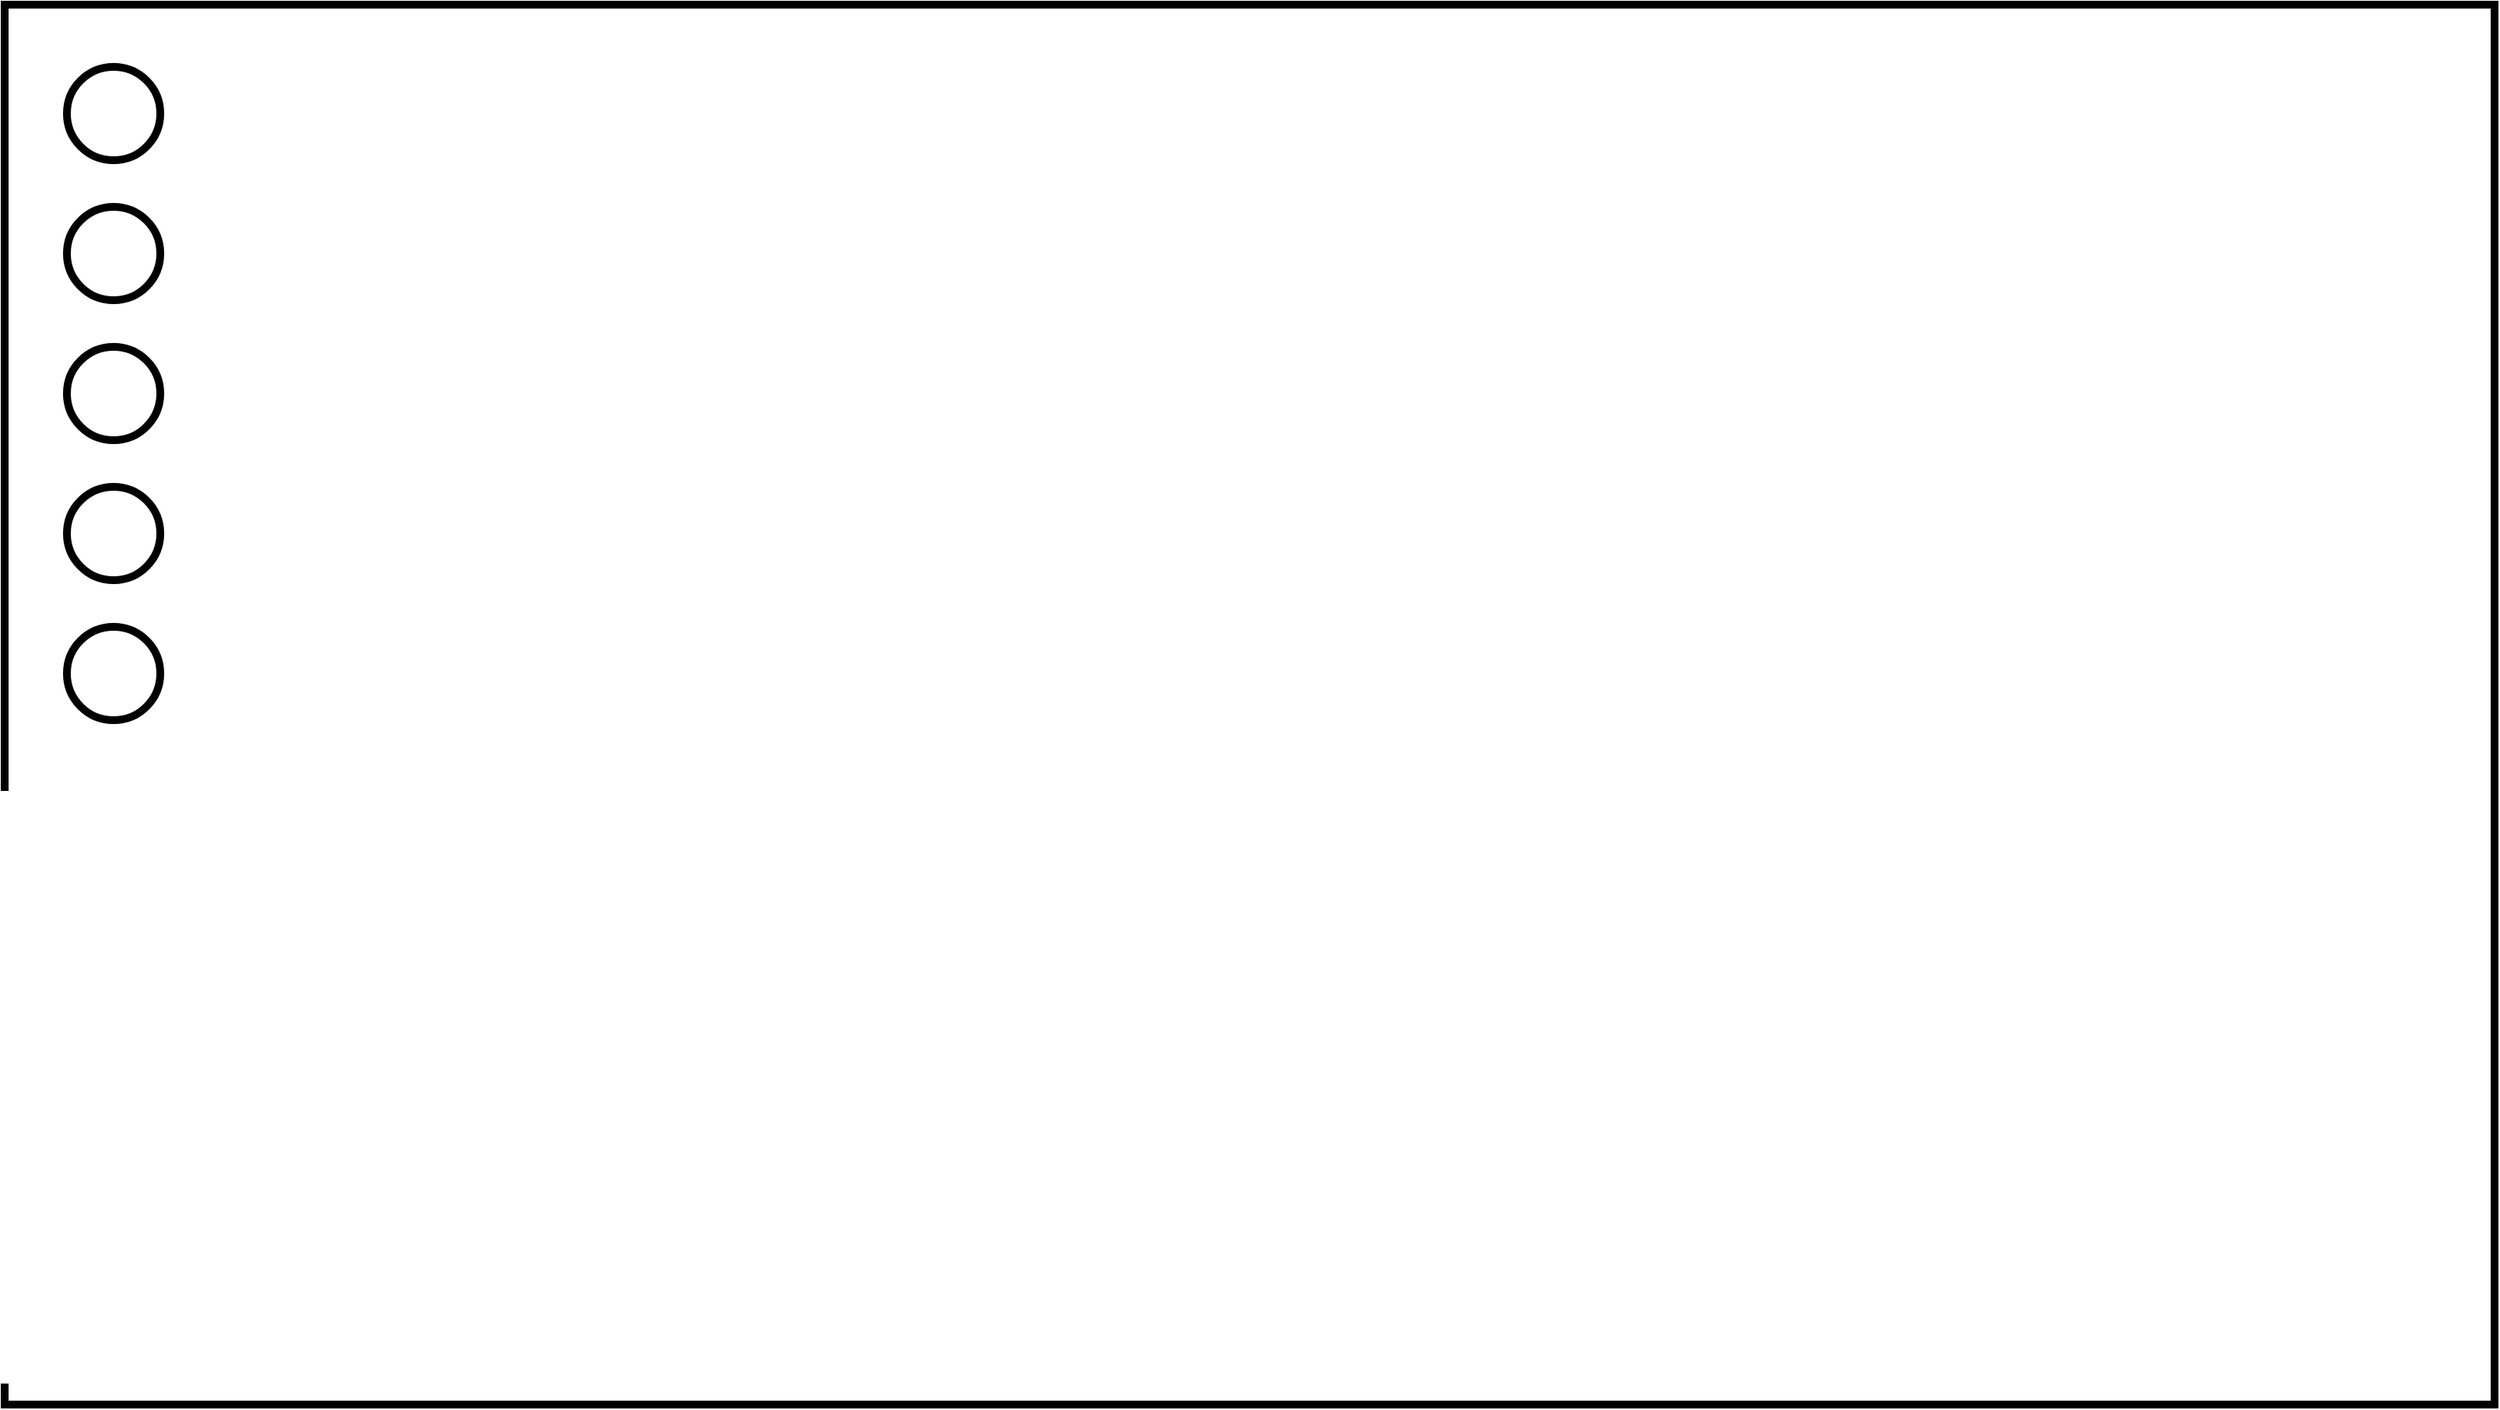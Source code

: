 <mxfile version="20.8.16" type="device"><diagram name="第 1 页" id="C545pj6HFmw_s_1A36Yl"><mxGraphModel dx="2072" dy="1228" grid="1" gridSize="10" guides="1" tooltips="1" connect="1" arrows="1" fold="1" page="1" pageScale="1" pageWidth="2000" pageHeight="1100" math="0" shadow="0"><root><mxCell id="0"/><mxCell id="1" parent="0"/><mxCell id="lMvvIm_gAStbLnTfJpcQ-1" value="" style="rounded=0;whiteSpace=wrap;html=1;strokeColor=default;strokeWidth=5;fontFamily=Helvetica;fontSize=12;fontColor=default;fillColor=default;align=left;" vertex="1" parent="1"><mxGeometry x="120" y="40" width="1600" height="900" as="geometry"/></mxCell><mxCell id="lMvvIm_gAStbLnTfJpcQ-4" value="" style="ellipse;whiteSpace=wrap;html=1;aspect=fixed;rounded=1;strokeColor=default;strokeWidth=5;fontFamily=Helvetica;fontSize=30;fontColor=default;fillColor=default;" vertex="1" parent="1"><mxGeometry x="160" y="80" width="60" height="60" as="geometry"/></mxCell><mxCell id="lMvvIm_gAStbLnTfJpcQ-5" value="" style="ellipse;whiteSpace=wrap;html=1;aspect=fixed;rounded=1;strokeColor=default;strokeWidth=5;fontFamily=Helvetica;fontSize=30;fontColor=default;fillColor=default;" vertex="1" parent="1"><mxGeometry x="160" y="170" width="60" height="60" as="geometry"/></mxCell><mxCell id="lMvvIm_gAStbLnTfJpcQ-6" value="" style="ellipse;whiteSpace=wrap;html=1;aspect=fixed;rounded=1;strokeColor=default;strokeWidth=5;fontFamily=Helvetica;fontSize=30;fontColor=default;fillColor=default;" vertex="1" parent="1"><mxGeometry x="160" y="260" width="60" height="60" as="geometry"/></mxCell><mxCell id="lMvvIm_gAStbLnTfJpcQ-7" value="" style="ellipse;whiteSpace=wrap;html=1;aspect=fixed;rounded=1;strokeColor=default;strokeWidth=5;fontFamily=Helvetica;fontSize=30;fontColor=default;fillColor=default;" vertex="1" parent="1"><mxGeometry x="160" y="350" width="60" height="60" as="geometry"/></mxCell><mxCell id="lMvvIm_gAStbLnTfJpcQ-12" value="" style="ellipse;whiteSpace=wrap;html=1;aspect=fixed;rounded=1;strokeColor=default;strokeWidth=5;fontFamily=Helvetica;fontSize=30;fontColor=default;fillColor=default;" vertex="1" parent="1"><mxGeometry x="160" y="440" width="60" height="60" as="geometry"/></mxCell></root></mxGraphModel></diagram></mxfile>